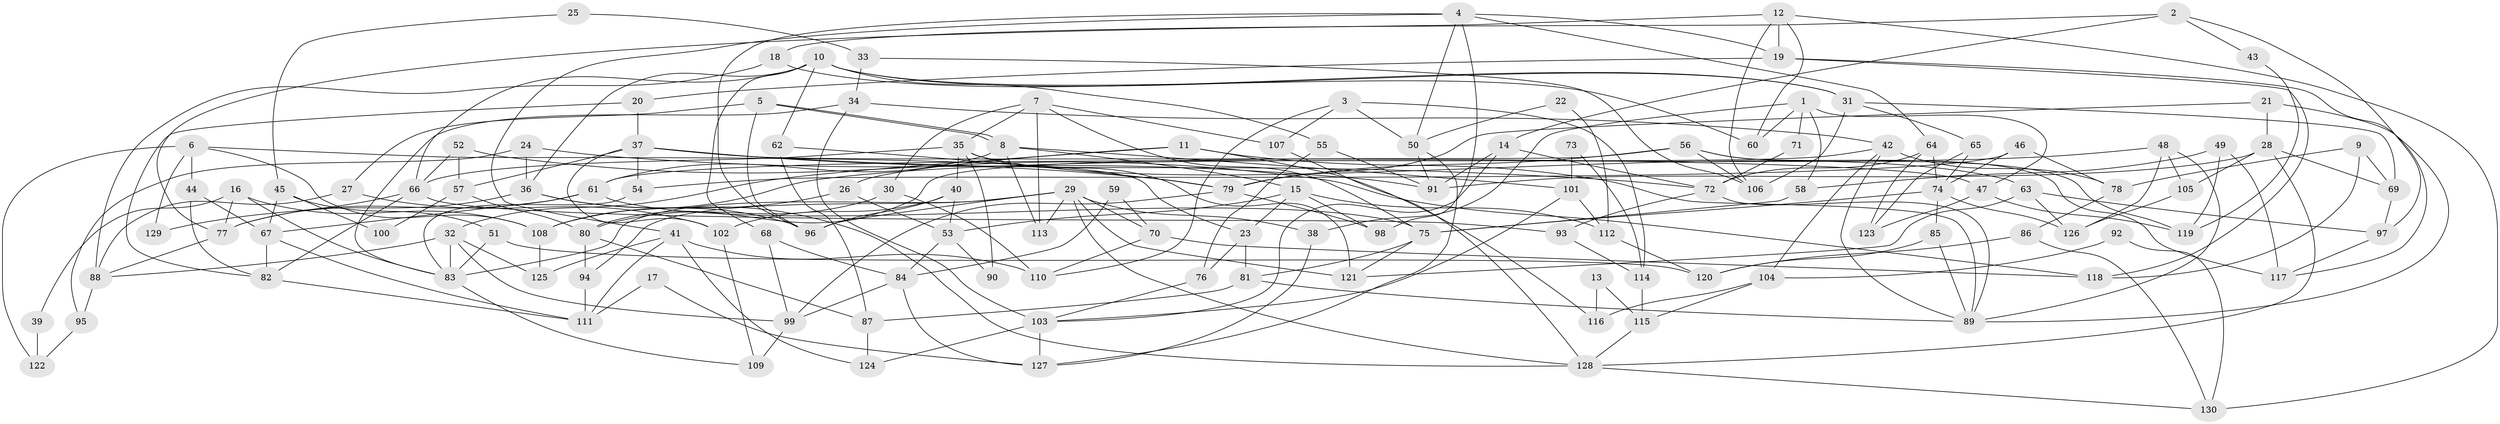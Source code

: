 // Generated by graph-tools (version 1.1) at 2025/26/03/09/25 03:26:12]
// undirected, 130 vertices, 260 edges
graph export_dot {
graph [start="1"]
  node [color=gray90,style=filled];
  1;
  2;
  3;
  4;
  5;
  6;
  7;
  8;
  9;
  10;
  11;
  12;
  13;
  14;
  15;
  16;
  17;
  18;
  19;
  20;
  21;
  22;
  23;
  24;
  25;
  26;
  27;
  28;
  29;
  30;
  31;
  32;
  33;
  34;
  35;
  36;
  37;
  38;
  39;
  40;
  41;
  42;
  43;
  44;
  45;
  46;
  47;
  48;
  49;
  50;
  51;
  52;
  53;
  54;
  55;
  56;
  57;
  58;
  59;
  60;
  61;
  62;
  63;
  64;
  65;
  66;
  67;
  68;
  69;
  70;
  71;
  72;
  73;
  74;
  75;
  76;
  77;
  78;
  79;
  80;
  81;
  82;
  83;
  84;
  85;
  86;
  87;
  88;
  89;
  90;
  91;
  92;
  93;
  94;
  95;
  96;
  97;
  98;
  99;
  100;
  101;
  102;
  103;
  104;
  105;
  106;
  107;
  108;
  109;
  110;
  111;
  112;
  113;
  114;
  115;
  116;
  117;
  118;
  119;
  120;
  121;
  122;
  123;
  124;
  125;
  126;
  127;
  128;
  129;
  130;
  1 -- 47;
  1 -- 60;
  1 -- 38;
  1 -- 58;
  1 -- 71;
  2 -- 14;
  2 -- 97;
  2 -- 18;
  2 -- 43;
  3 -- 107;
  3 -- 50;
  3 -- 110;
  3 -- 114;
  4 -- 98;
  4 -- 96;
  4 -- 19;
  4 -- 41;
  4 -- 50;
  4 -- 64;
  5 -- 96;
  5 -- 8;
  5 -- 8;
  5 -- 27;
  6 -- 108;
  6 -- 23;
  6 -- 44;
  6 -- 122;
  6 -- 129;
  7 -- 113;
  7 -- 30;
  7 -- 35;
  7 -- 75;
  7 -- 107;
  8 -- 61;
  8 -- 15;
  8 -- 101;
  8 -- 113;
  9 -- 78;
  9 -- 118;
  9 -- 69;
  10 -- 31;
  10 -- 66;
  10 -- 36;
  10 -- 55;
  10 -- 60;
  10 -- 62;
  10 -- 68;
  11 -- 32;
  11 -- 89;
  11 -- 26;
  11 -- 116;
  12 -- 106;
  12 -- 77;
  12 -- 19;
  12 -- 60;
  12 -- 130;
  13 -- 115;
  13 -- 116;
  14 -- 103;
  14 -- 91;
  14 -- 72;
  15 -- 53;
  15 -- 23;
  15 -- 98;
  15 -- 112;
  16 -- 77;
  16 -- 83;
  16 -- 39;
  16 -- 108;
  17 -- 127;
  17 -- 111;
  18 -- 88;
  18 -- 31;
  19 -- 20;
  19 -- 117;
  19 -- 118;
  20 -- 37;
  20 -- 82;
  21 -- 89;
  21 -- 28;
  21 -- 79;
  22 -- 50;
  22 -- 112;
  23 -- 81;
  23 -- 76;
  24 -- 36;
  24 -- 91;
  24 -- 95;
  25 -- 33;
  25 -- 45;
  26 -- 53;
  26 -- 108;
  27 -- 102;
  27 -- 88;
  28 -- 105;
  28 -- 128;
  28 -- 69;
  28 -- 91;
  29 -- 96;
  29 -- 94;
  29 -- 38;
  29 -- 70;
  29 -- 83;
  29 -- 113;
  29 -- 121;
  29 -- 128;
  30 -- 80;
  30 -- 110;
  31 -- 69;
  31 -- 65;
  31 -- 106;
  32 -- 125;
  32 -- 99;
  32 -- 83;
  32 -- 88;
  33 -- 106;
  33 -- 34;
  34 -- 83;
  34 -- 103;
  34 -- 42;
  35 -- 121;
  35 -- 40;
  35 -- 63;
  35 -- 66;
  35 -- 90;
  36 -- 77;
  36 -- 96;
  36 -- 128;
  37 -- 72;
  37 -- 47;
  37 -- 54;
  37 -- 57;
  37 -- 79;
  37 -- 102;
  38 -- 127;
  39 -- 122;
  40 -- 102;
  40 -- 53;
  40 -- 96;
  41 -- 111;
  41 -- 110;
  41 -- 124;
  41 -- 125;
  42 -- 89;
  42 -- 61;
  42 -- 78;
  42 -- 104;
  43 -- 119;
  44 -- 67;
  44 -- 82;
  45 -- 51;
  45 -- 67;
  45 -- 100;
  46 -- 54;
  46 -- 78;
  46 -- 74;
  47 -- 123;
  47 -- 119;
  48 -- 108;
  48 -- 89;
  48 -- 105;
  48 -- 126;
  49 -- 58;
  49 -- 117;
  49 -- 119;
  50 -- 91;
  50 -- 127;
  51 -- 83;
  51 -- 120;
  52 -- 118;
  52 -- 66;
  52 -- 57;
  53 -- 84;
  53 -- 90;
  54 -- 83;
  55 -- 76;
  55 -- 91;
  56 -- 117;
  56 -- 79;
  56 -- 80;
  56 -- 106;
  56 -- 119;
  57 -- 80;
  57 -- 100;
  58 -- 75;
  59 -- 84;
  59 -- 70;
  61 -- 75;
  61 -- 67;
  61 -- 77;
  62 -- 79;
  62 -- 87;
  63 -- 121;
  63 -- 97;
  63 -- 126;
  64 -- 74;
  64 -- 72;
  64 -- 123;
  65 -- 74;
  65 -- 123;
  66 -- 82;
  66 -- 93;
  66 -- 129;
  67 -- 82;
  67 -- 111;
  68 -- 84;
  68 -- 99;
  69 -- 97;
  70 -- 110;
  70 -- 118;
  71 -- 72;
  72 -- 89;
  72 -- 93;
  73 -- 101;
  73 -- 114;
  74 -- 126;
  74 -- 75;
  74 -- 85;
  75 -- 81;
  75 -- 121;
  76 -- 103;
  77 -- 88;
  78 -- 86;
  79 -- 98;
  79 -- 99;
  80 -- 87;
  80 -- 94;
  81 -- 87;
  81 -- 89;
  82 -- 111;
  83 -- 109;
  84 -- 99;
  84 -- 127;
  85 -- 89;
  85 -- 120;
  86 -- 130;
  86 -- 120;
  87 -- 124;
  88 -- 95;
  92 -- 130;
  92 -- 104;
  93 -- 114;
  94 -- 111;
  95 -- 122;
  97 -- 117;
  99 -- 109;
  101 -- 103;
  101 -- 112;
  102 -- 109;
  103 -- 127;
  103 -- 124;
  104 -- 115;
  104 -- 116;
  105 -- 126;
  107 -- 128;
  108 -- 125;
  112 -- 120;
  114 -- 115;
  115 -- 128;
  128 -- 130;
}
